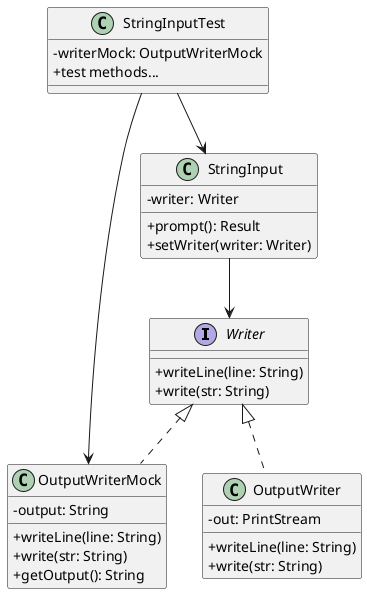 @startuml
skinparam classAttributeIconSize 0

' Interfaces
interface Writer {
    +writeLine(line: String)
    +write(str: String)
}

' Produktionsimplementierungen
class OutputWriter {
    -out: PrintStream
    +writeLine(line: String)
    +write(str: String)
}

' Mock-Implementierungen
class OutputWriterMock {
    -output: String
    +writeLine(line: String)
    +write(str: String)
    +getOutput(): String
}

' Anwendungsklassen
class StringInput {
    -writer: Writer
    +prompt(): Result
    +setWriter(writer: Writer)
}


' Testklassen
class StringInputTest {
    -writerMock: OutputWriterMock
    +test methods...
}



' Beziehungen
Writer <|.. OutputWriter
Writer <|.. OutputWriterMock

StringInput --> Writer
StringInputTest --> StringInput
StringInputTest --> OutputWriterMock

@enduml

